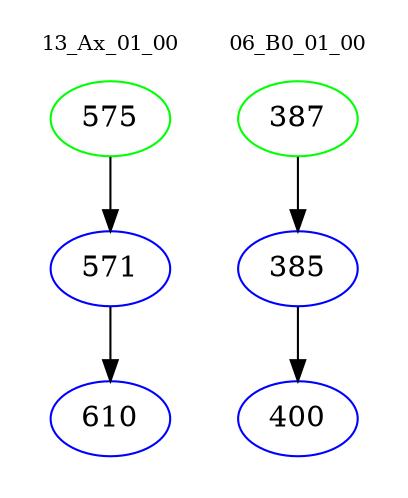 digraph{
subgraph cluster_0 {
color = white
label = "13_Ax_01_00";
fontsize=10;
T0_575 [label="575", color="green"]
T0_575 -> T0_571 [color="black"]
T0_571 [label="571", color="blue"]
T0_571 -> T0_610 [color="black"]
T0_610 [label="610", color="blue"]
}
subgraph cluster_1 {
color = white
label = "06_B0_01_00";
fontsize=10;
T1_387 [label="387", color="green"]
T1_387 -> T1_385 [color="black"]
T1_385 [label="385", color="blue"]
T1_385 -> T1_400 [color="black"]
T1_400 [label="400", color="blue"]
}
}
